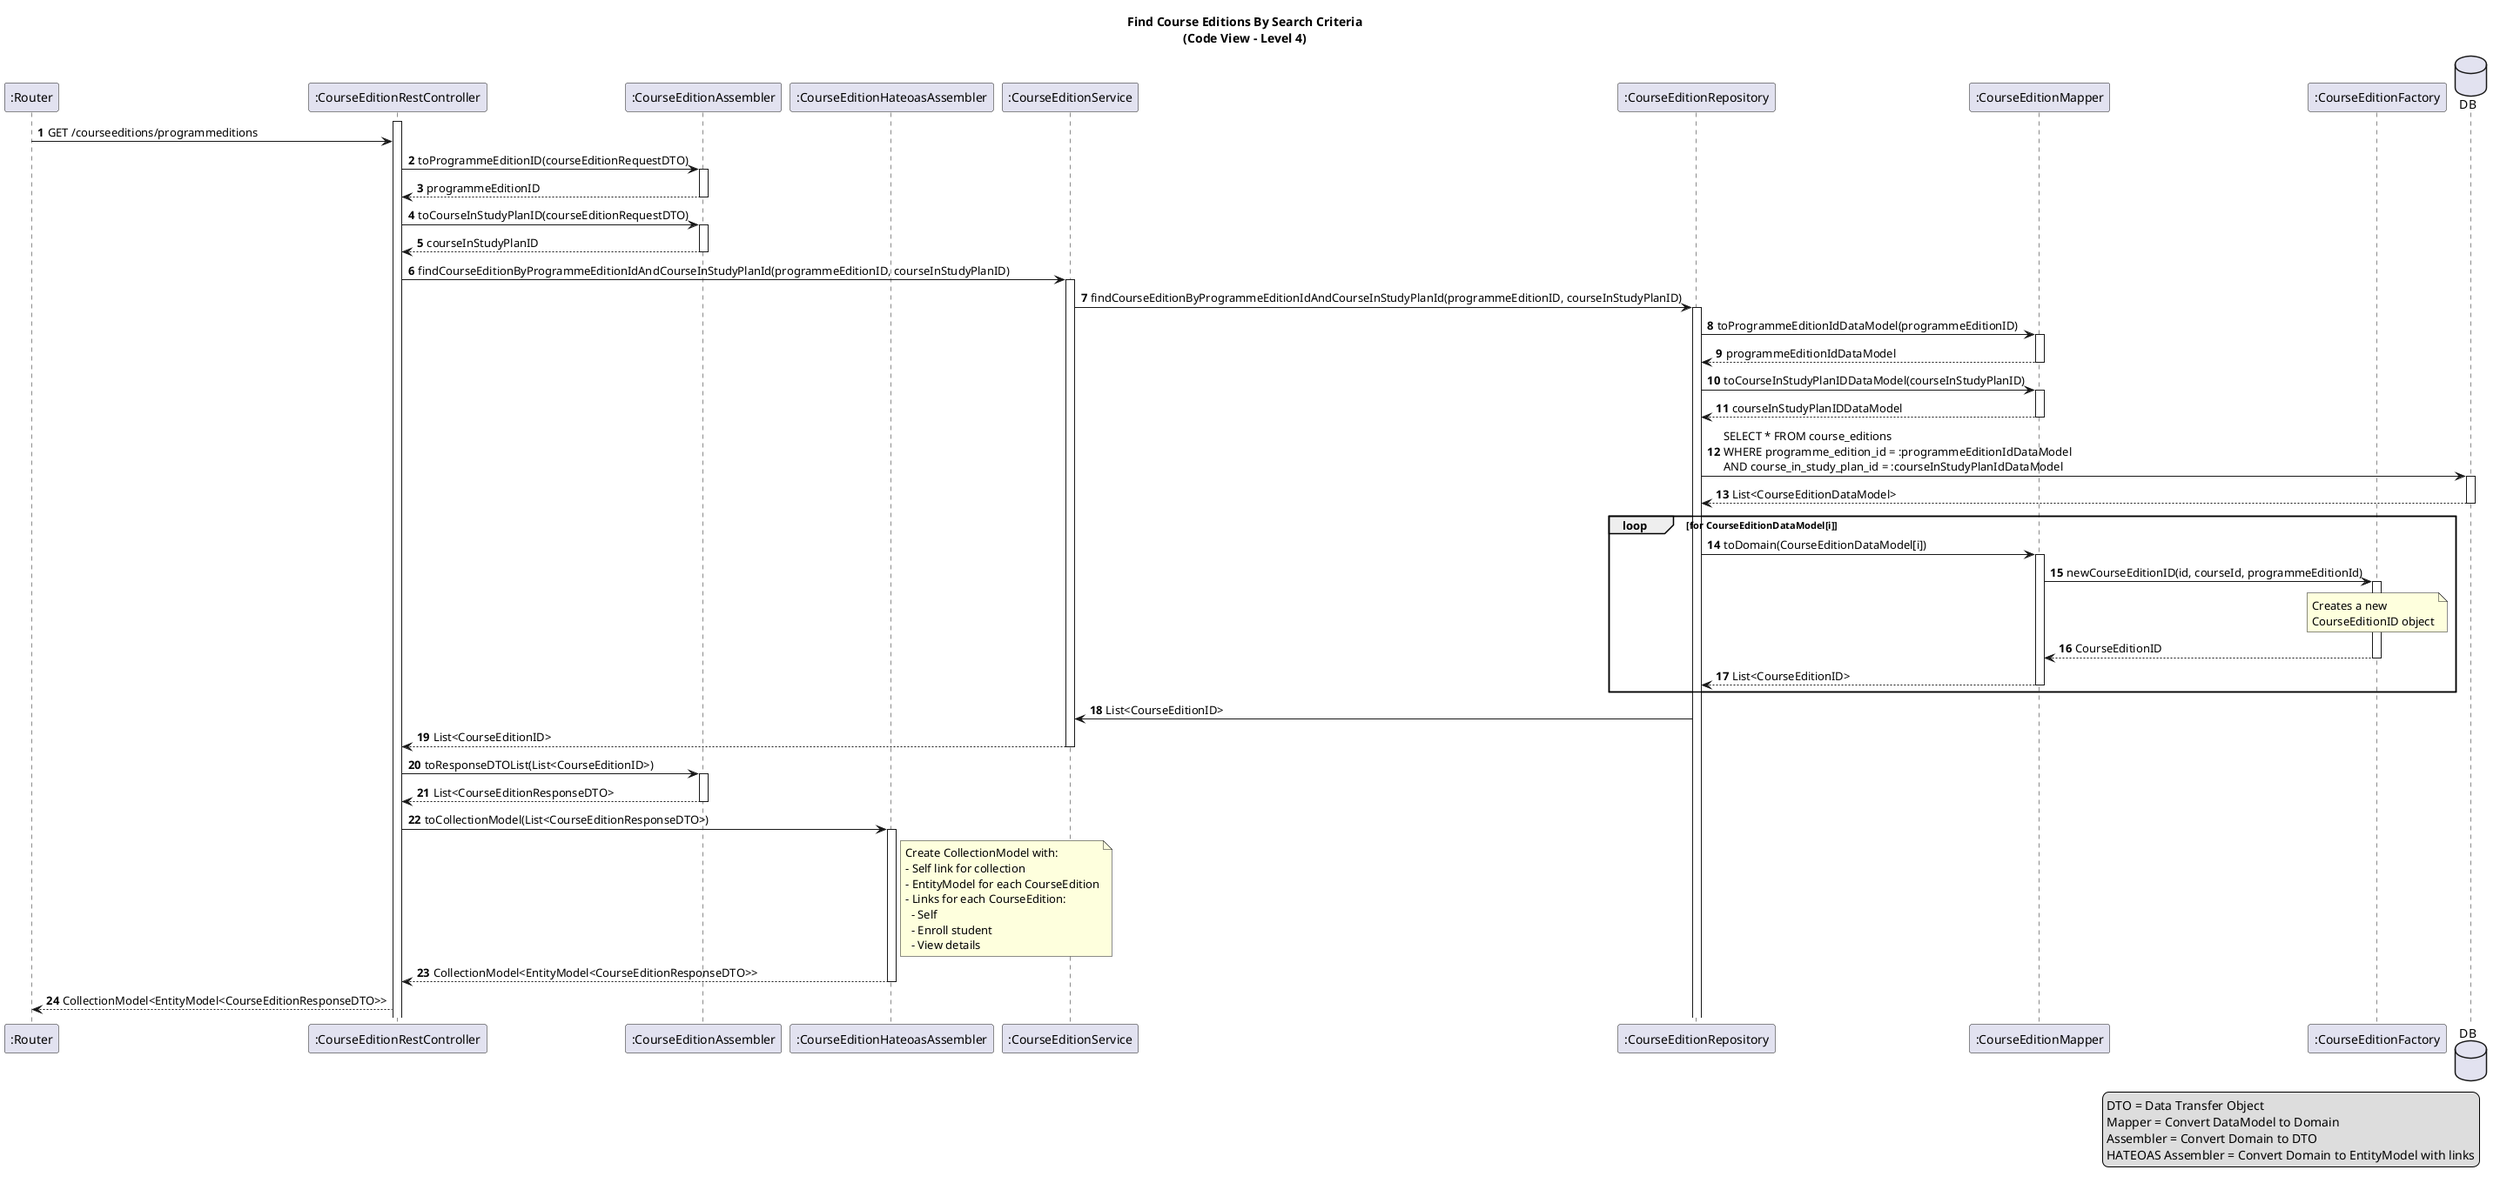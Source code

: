 @startuml
title: Find Course Editions By Search Criteria\n(Code View - Level 4)

autonumber

participant ":Router" as router
participant ":CourseEditionRestController" as ceCtrl
activate ceCtrl
participant ":CourseEditionAssembler" as ceAssembler
participant ":CourseEditionHateoasAssembler" as ceHateoasAssembler
participant ":CourseEditionService" as ceService
participant ":CourseEditionRepository" as ceRepo
participant ":CourseEditionMapper" as ceMapper
participant ":CourseEditionFactory" as ceFactory
database DB

router -> ceCtrl: GET /courseeditions/programmeditions
ceCtrl -> ceAssembler ++: toProgrammeEditionID(courseEditionRequestDTO)
ceAssembler --> ceCtrl --: programmeEditionID
ceCtrl -> ceAssembler ++: toCourseInStudyPlanID(courseEditionRequestDTO)
ceAssembler --> ceCtrl --: courseInStudyPlanID

ceCtrl -> ceService ++: findCourseEditionByProgrammeEditionIdAndCourseInStudyPlanId(programmeEditionID, courseInStudyPlanID)
ceService -> ceRepo ++: findCourseEditionByProgrammeEditionIdAndCourseInStudyPlanId(programmeEditionID, courseInStudyPlanID)

ceRepo -> ceMapper ++: toProgrammeEditionIdDataModel(programmeEditionID)
ceMapper --> ceRepo --: programmeEditionIdDataModel
ceRepo -> ceMapper ++: toCourseInStudyPlanIDDataModel(courseInStudyPlanID)
ceMapper --> ceRepo --: courseInStudyPlanIDDataModel

ceRepo -> DB ++: SELECT * FROM course_editions \nWHERE programme_edition_id = :programmeEditionIdDataModel \nAND course_in_study_plan_id = :courseInStudyPlanIdDataModel
DB --> ceRepo --: List<CourseEditionDataModel>

loop for CourseEditionDataModel[i]
ceRepo -> ceMapper ++: toDomain(CourseEditionDataModel[i])
ceMapper -> ceFactory ++: newCourseEditionID(id, courseId, programmeEditionId)
note over of ceFactory
    Creates a new
    CourseEditionID object
end note
ceFactory --> ceMapper --: CourseEditionID
ceMapper --> ceRepo --: List<CourseEditionID> 
end

ceRepo -> ceService: List<CourseEditionID> 
ceService --> ceCtrl --: List<CourseEditionID>
ceCtrl -> ceAssembler ++: toResponseDTOList(List<CourseEditionID>)
ceAssembler --> ceCtrl --: List<CourseEditionResponseDTO>
ceCtrl -> ceHateoasAssembler ++: toCollectionModel(List<CourseEditionResponseDTO>)
note right of ceHateoasAssembler
  Create CollectionModel with:
  - Self link for collection
  - EntityModel for each CourseEdition
  - Links for each CourseEdition:
    - Self
    - Enroll student
    - View details
end note
ceHateoasAssembler --> ceCtrl --: CollectionModel<EntityModel<CourseEditionResponseDTO>>
ceCtrl --> router: CollectionModel<EntityModel<CourseEditionResponseDTO>>

legend right
  DTO = Data Transfer Object
  Mapper = Convert DataModel to Domain
  Assembler = Convert Domain to DTO
  HATEOAS Assembler = Convert Domain to EntityModel with links
end legend

@enduml 